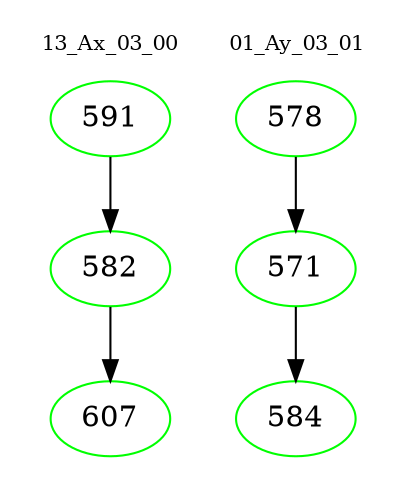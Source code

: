 digraph{
subgraph cluster_0 {
color = white
label = "13_Ax_03_00";
fontsize=10;
T0_591 [label="591", color="green"]
T0_591 -> T0_582 [color="black"]
T0_582 [label="582", color="green"]
T0_582 -> T0_607 [color="black"]
T0_607 [label="607", color="green"]
}
subgraph cluster_1 {
color = white
label = "01_Ay_03_01";
fontsize=10;
T1_578 [label="578", color="green"]
T1_578 -> T1_571 [color="black"]
T1_571 [label="571", color="green"]
T1_571 -> T1_584 [color="black"]
T1_584 [label="584", color="green"]
}
}

